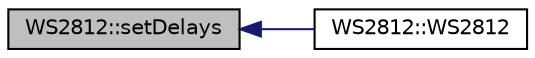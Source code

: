 digraph "WS2812::setDelays"
{
  edge [fontname="Helvetica",fontsize="10",labelfontname="Helvetica",labelfontsize="10"];
  node [fontname="Helvetica",fontsize="10",shape=record];
  rankdir="LR";
  Node6 [label="WS2812::setDelays",height=0.2,width=0.4,color="black", fillcolor="grey75", style="filled", fontcolor="black"];
  Node6 -> Node7 [dir="back",color="midnightblue",fontsize="10",style="solid",fontname="Helvetica"];
  Node7 [label="WS2812::WS2812",height=0.2,width=0.4,color="black", fillcolor="white", style="filled",URL="$class_w_s2812.html#a397fb1e75594024884cb4365d3c725cd"];
}
